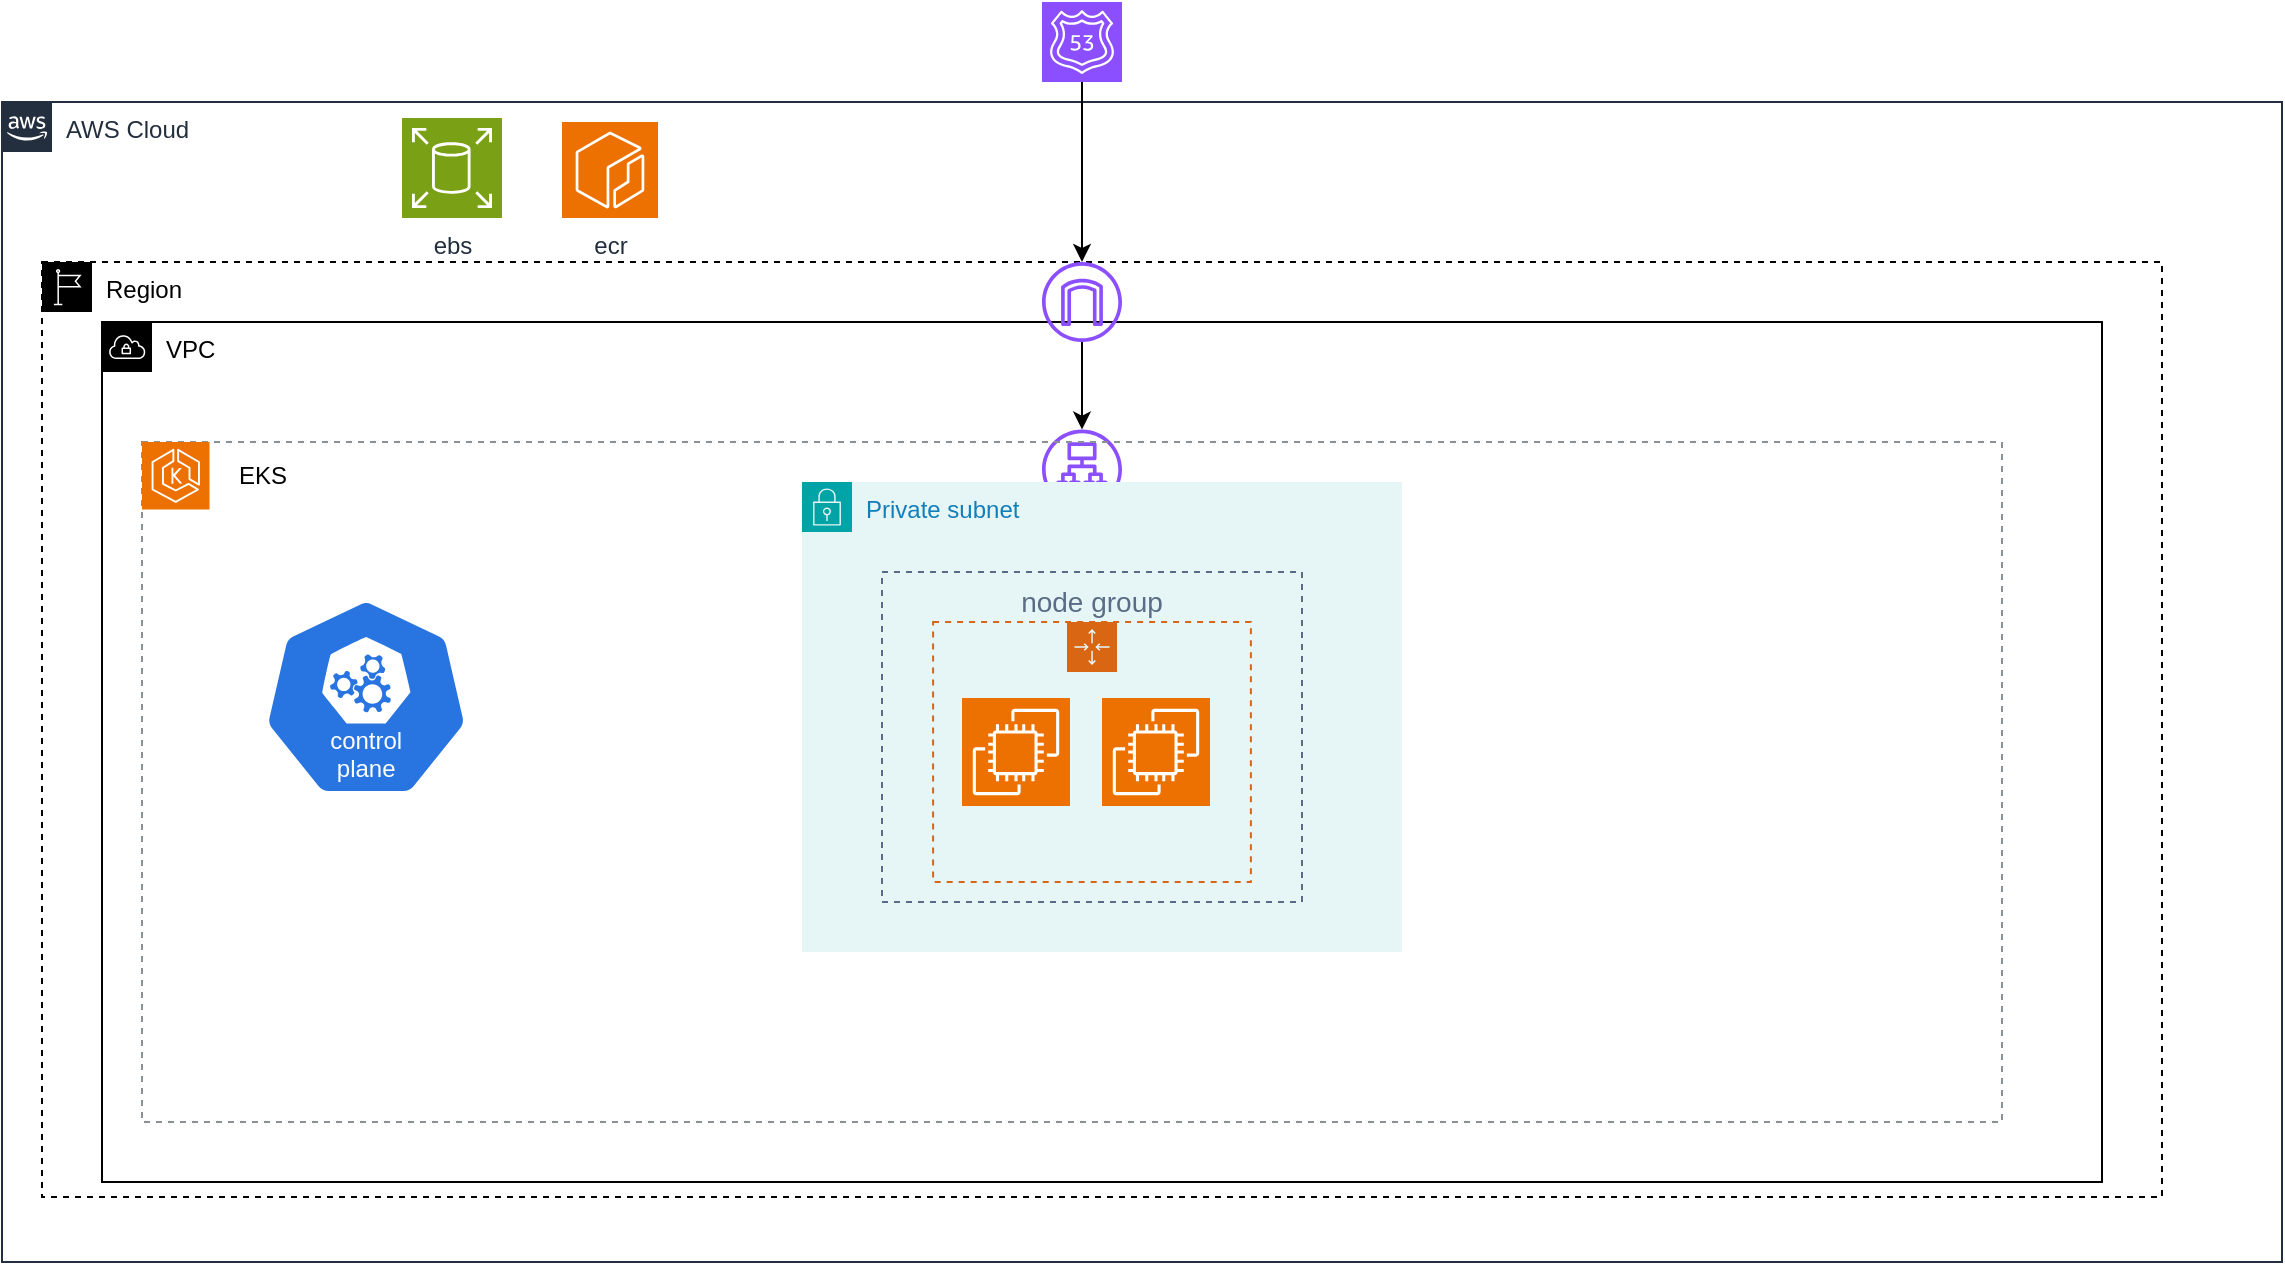<mxfile version="24.4.13" type="github">
  <diagram name="Page-1" id="YrjtGojnXMHZoEek04FM">
    <mxGraphModel dx="1639" dy="870" grid="1" gridSize="10" guides="1" tooltips="1" connect="1" arrows="1" fold="1" page="1" pageScale="1" pageWidth="1169" pageHeight="827" math="0" shadow="0">
      <root>
        <mxCell id="0" />
        <mxCell id="1" parent="0" />
        <mxCell id="CwKVGQXqHjELJEUgTROC-1" value="AWS Cloud" style="points=[[0,0],[0.25,0],[0.5,0],[0.75,0],[1,0],[1,0.25],[1,0.5],[1,0.75],[1,1],[0.75,1],[0.5,1],[0.25,1],[0,1],[0,0.75],[0,0.5],[0,0.25]];outlineConnect=0;gradientColor=none;html=1;whiteSpace=wrap;fontSize=12;fontStyle=0;container=0;pointerEvents=0;collapsible=0;recursiveResize=0;shape=mxgraph.aws4.group;grIcon=mxgraph.aws4.group_aws_cloud_alt;strokeColor=#232F3E;fillColor=none;verticalAlign=top;align=left;spacingLeft=30;fontColor=#232F3E;dashed=0;" parent="1" vertex="1">
          <mxGeometry x="70" y="140" width="1140" height="580" as="geometry" />
        </mxCell>
        <mxCell id="DCdKPgBX2rQhaYpY_Z1G-1" value="" style="sketch=0;points=[[0,0,0],[0.25,0,0],[0.5,0,0],[0.75,0,0],[1,0,0],[0,1,0],[0.25,1,0],[0.5,1,0],[0.75,1,0],[1,1,0],[0,0.25,0],[0,0.5,0],[0,0.75,0],[1,0.25,0],[1,0.5,0],[1,0.75,0]];outlineConnect=0;fontColor=#232F3E;fillColor=#8C4FFF;strokeColor=#ffffff;dashed=0;verticalLabelPosition=bottom;verticalAlign=top;align=center;html=1;fontSize=12;fontStyle=0;aspect=fixed;shape=mxgraph.aws4.resourceIcon;resIcon=mxgraph.aws4.route_53;" vertex="1" parent="1">
          <mxGeometry x="590" y="90" width="40" height="40" as="geometry" />
        </mxCell>
        <mxCell id="DCdKPgBX2rQhaYpY_Z1G-4" style="edgeStyle=orthogonalEdgeStyle;rounded=0;orthogonalLoop=1;jettySize=auto;html=1;exitX=0.5;exitY=1;exitDx=0;exitDy=0;exitPerimeter=0;" edge="1" parent="1" source="DCdKPgBX2rQhaYpY_Z1G-1" target="CwKVGQXqHjELJEUgTROC-10">
          <mxGeometry relative="1" as="geometry" />
        </mxCell>
        <mxCell id="CwKVGQXqHjELJEUgTROC-2" value="Region" style="sketch=0;outlineConnect=0;html=1;whiteSpace=wrap;fontSize=12;fontStyle=0;shape=mxgraph.aws4.group;grIcon=mxgraph.aws4.group_region;verticalAlign=top;align=left;spacingLeft=30;dashed=1;container=0;fillColor=none;" parent="1" vertex="1">
          <mxGeometry x="90" y="220" width="1060" height="467.5" as="geometry" />
        </mxCell>
        <mxCell id="CwKVGQXqHjELJEUgTROC-3" value="&lt;font color=&quot;#000000&quot;&gt;VPC&lt;/font&gt;" style="sketch=0;outlineConnect=0;gradientColor=none;html=1;whiteSpace=wrap;fontSize=12;fontStyle=0;shape=mxgraph.aws4.group;grIcon=mxgraph.aws4.group_vpc;strokeColor=#000000;fillColor=none;verticalAlign=top;align=left;spacingLeft=30;fontColor=#879196;dashed=0;container=0;" parent="1" vertex="1">
          <mxGeometry x="120" y="250" width="1000" height="430" as="geometry" />
        </mxCell>
        <mxCell id="CwKVGQXqHjELJEUgTROC-9" value="ecr" style="sketch=0;points=[[0,0,0],[0.25,0,0],[0.5,0,0],[0.75,0,0],[1,0,0],[0,1,0],[0.25,1,0],[0.5,1,0],[0.75,1,0],[1,1,0],[0,0.25,0],[0,0.5,0],[0,0.75,0],[1,0.25,0],[1,0.5,0],[1,0.75,0]];outlineConnect=0;fontColor=#232F3E;fillColor=#ED7100;strokeColor=#ffffff;dashed=0;verticalLabelPosition=bottom;verticalAlign=top;align=center;html=1;fontSize=12;fontStyle=0;aspect=fixed;shape=mxgraph.aws4.resourceIcon;resIcon=mxgraph.aws4.ecr;container=0;" parent="1" vertex="1">
          <mxGeometry x="350" y="150" width="48" height="48" as="geometry" />
        </mxCell>
        <mxCell id="CwKVGQXqHjELJEUgTROC-17" style="edgeStyle=none;rounded=0;orthogonalLoop=1;jettySize=auto;html=1;" parent="1" source="CwKVGQXqHjELJEUgTROC-10" target="CwKVGQXqHjELJEUgTROC-12" edge="1">
          <mxGeometry relative="1" as="geometry" />
        </mxCell>
        <mxCell id="CwKVGQXqHjELJEUgTROC-10" value="" style="sketch=0;outlineConnect=0;fontColor=#232F3E;gradientColor=none;fillColor=#8C4FFF;strokeColor=none;dashed=0;verticalLabelPosition=bottom;verticalAlign=top;align=center;html=1;fontSize=12;fontStyle=0;aspect=fixed;pointerEvents=1;shape=mxgraph.aws4.internet_gateway;container=0;" parent="1" vertex="1">
          <mxGeometry x="590" y="220" width="40" height="40" as="geometry" />
        </mxCell>
        <mxCell id="CwKVGQXqHjELJEUgTROC-12" value="" style="sketch=0;outlineConnect=0;fontColor=#232F3E;gradientColor=none;fillColor=#8C4FFF;strokeColor=none;dashed=0;verticalLabelPosition=bottom;verticalAlign=top;align=center;html=1;fontSize=12;fontStyle=0;aspect=fixed;pointerEvents=1;shape=mxgraph.aws4.application_load_balancer;container=0;" parent="1" vertex="1">
          <mxGeometry x="590" y="303.76" width="40" height="40" as="geometry" />
        </mxCell>
        <mxCell id="CwKVGQXqHjELJEUgTROC-6" value="" style="outlineConnect=0;gradientColor=none;html=1;whiteSpace=wrap;fontSize=12;fontStyle=0;strokeColor=#879196;fillColor=none;verticalAlign=top;align=center;fontColor=#879196;dashed=1;spacingTop=3;movable=0;resizable=0;rotatable=0;deletable=0;editable=0;locked=1;connectable=0;" parent="1" vertex="1">
          <mxGeometry x="140" y="310" width="930" height="340" as="geometry" />
        </mxCell>
        <mxCell id="CwKVGQXqHjELJEUgTROC-4" value="" style="sketch=0;points=[[0,0,0],[0.25,0,0],[0.5,0,0],[0.75,0,0],[1,0,0],[0,1,0],[0.25,1,0],[0.5,1,0],[0.75,1,0],[1,1,0],[0,0.25,0],[0,0.5,0],[0,0.75,0],[1,0.25,0],[1,0.5,0],[1,0.75,0]];outlineConnect=0;fontColor=#232F3E;fillColor=#ED7100;strokeColor=#ffffff;dashed=0;verticalLabelPosition=bottom;verticalAlign=top;align=center;html=1;fontSize=12;fontStyle=0;aspect=fixed;shape=mxgraph.aws4.resourceIcon;resIcon=mxgraph.aws4.eks;container=0;" parent="1" vertex="1">
          <mxGeometry x="140" y="310" width="33.759" height="33.759" as="geometry" />
        </mxCell>
        <mxCell id="CwKVGQXqHjELJEUgTROC-7" value="EKS" style="text;strokeColor=none;align=center;fillColor=none;html=1;verticalAlign=middle;whiteSpace=wrap;rounded=0;fontColor=default;container=0;" parent="1" vertex="1">
          <mxGeometry x="170.371" y="314.359" width="60.742" height="26.154" as="geometry" />
        </mxCell>
        <mxCell id="DCdKPgBX2rQhaYpY_Z1G-14" value="" style="group" vertex="1" connectable="0" parent="1">
          <mxGeometry x="470" y="330" width="300" height="235" as="geometry" />
        </mxCell>
        <mxCell id="DCdKPgBX2rQhaYpY_Z1G-13" value="Private subnet" style="points=[[0,0],[0.25,0],[0.5,0],[0.75,0],[1,0],[1,0.25],[1,0.5],[1,0.75],[1,1],[0.75,1],[0.5,1],[0.25,1],[0,1],[0,0.75],[0,0.5],[0,0.25]];outlineConnect=0;gradientColor=none;html=1;whiteSpace=wrap;fontSize=12;fontStyle=0;container=1;pointerEvents=0;collapsible=0;recursiveResize=0;shape=mxgraph.aws4.group;grIcon=mxgraph.aws4.group_security_group;grStroke=0;strokeColor=#00A4A6;fillColor=#E6F6F7;verticalAlign=top;align=left;spacingLeft=30;fontColor=#147EBA;dashed=0;" vertex="1" parent="DCdKPgBX2rQhaYpY_Z1G-14">
          <mxGeometry width="300" height="235" as="geometry" />
        </mxCell>
        <mxCell id="DCdKPgBX2rQhaYpY_Z1G-12" value="" style="group" vertex="1" connectable="0" parent="DCdKPgBX2rQhaYpY_Z1G-14">
          <mxGeometry x="40" y="45" width="210" height="165" as="geometry" />
        </mxCell>
        <mxCell id="DCdKPgBX2rQhaYpY_Z1G-8" value="&lt;font style=&quot;font-size: 14px;&quot;&gt;node group&lt;/font&gt;" style="fillColor=none;strokeColor=#5A6C86;dashed=1;verticalAlign=top;fontStyle=0;fontColor=#5A6C86;whiteSpace=wrap;html=1;" vertex="1" parent="DCdKPgBX2rQhaYpY_Z1G-12">
          <mxGeometry width="210" height="165" as="geometry" />
        </mxCell>
        <mxCell id="DCdKPgBX2rQhaYpY_Z1G-9" value="" style="points=[[0,0],[0.25,0],[0.5,0],[0.75,0],[1,0],[1,0.25],[1,0.5],[1,0.75],[1,1],[0.75,1],[0.5,1],[0.25,1],[0,1],[0,0.75],[0,0.5],[0,0.25]];outlineConnect=0;gradientColor=none;html=1;whiteSpace=wrap;fontSize=12;fontStyle=0;container=1;pointerEvents=0;collapsible=0;recursiveResize=0;shape=mxgraph.aws4.groupCenter;grIcon=mxgraph.aws4.group_auto_scaling_group;grStroke=1;strokeColor=#D86613;fillColor=none;verticalAlign=top;align=center;fontColor=#D86613;dashed=1;spacingTop=25;" vertex="1" parent="DCdKPgBX2rQhaYpY_Z1G-12">
          <mxGeometry x="25.55" y="25" width="158.89" height="130" as="geometry" />
        </mxCell>
        <mxCell id="DCdKPgBX2rQhaYpY_Z1G-11" value="" style="sketch=0;points=[[0,0,0],[0.25,0,0],[0.5,0,0],[0.75,0,0],[1,0,0],[0,1,0],[0.25,1,0],[0.5,1,0],[0.75,1,0],[1,1,0],[0,0.25,0],[0,0.5,0],[0,0.75,0],[1,0.25,0],[1,0.5,0],[1,0.75,0]];outlineConnect=0;fontColor=#232F3E;fillColor=#ED7100;strokeColor=#ffffff;dashed=0;verticalLabelPosition=bottom;verticalAlign=top;align=center;html=1;fontSize=12;fontStyle=0;aspect=fixed;shape=mxgraph.aws4.resourceIcon;resIcon=mxgraph.aws4.ec2;" vertex="1" parent="DCdKPgBX2rQhaYpY_Z1G-9">
          <mxGeometry x="84.45" y="38" width="54" height="54" as="geometry" />
        </mxCell>
        <mxCell id="DCdKPgBX2rQhaYpY_Z1G-10" value="" style="sketch=0;points=[[0,0,0],[0.25,0,0],[0.5,0,0],[0.75,0,0],[1,0,0],[0,1,0],[0.25,1,0],[0.5,1,0],[0.75,1,0],[1,1,0],[0,0.25,0],[0,0.5,0],[0,0.75,0],[1,0.25,0],[1,0.5,0],[1,0.75,0]];outlineConnect=0;fontColor=#232F3E;fillColor=#ED7100;strokeColor=#ffffff;dashed=0;verticalLabelPosition=bottom;verticalAlign=top;align=center;html=1;fontSize=12;fontStyle=0;aspect=fixed;shape=mxgraph.aws4.resourceIcon;resIcon=mxgraph.aws4.ec2;" vertex="1" parent="DCdKPgBX2rQhaYpY_Z1G-12">
          <mxGeometry x="40" y="63" width="54" height="54" as="geometry" />
        </mxCell>
        <mxCell id="DCdKPgBX2rQhaYpY_Z1G-15" value="" style="aspect=fixed;sketch=0;html=1;dashed=0;whitespace=wrap;verticalLabelPosition=bottom;verticalAlign=top;fillColor=#2875E2;strokeColor=#ffffff;points=[[0.005,0.63,0],[0.1,0.2,0],[0.9,0.2,0],[0.5,0,0],[0.995,0.63,0],[0.72,0.99,0],[0.5,1,0],[0.28,0.99,0]];shape=mxgraph.kubernetes.icon2;kubernetesLabel=1;prIcon=control_plane" vertex="1" parent="1">
          <mxGeometry x="200" y="387.5" width="104.17" height="100" as="geometry" />
        </mxCell>
        <mxCell id="DCdKPgBX2rQhaYpY_Z1G-17" value="ebs" style="sketch=0;points=[[0,0,0],[0.25,0,0],[0.5,0,0],[0.75,0,0],[1,0,0],[0,1,0],[0.25,1,0],[0.5,1,0],[0.75,1,0],[1,1,0],[0,0.25,0],[0,0.5,0],[0,0.75,0],[1,0.25,0],[1,0.5,0],[1,0.75,0]];outlineConnect=0;fontColor=#232F3E;fillColor=#7AA116;strokeColor=#ffffff;dashed=0;verticalLabelPosition=bottom;verticalAlign=top;align=center;html=1;fontSize=12;fontStyle=0;aspect=fixed;shape=mxgraph.aws4.resourceIcon;resIcon=mxgraph.aws4.elastic_block_store;" vertex="1" parent="1">
          <mxGeometry x="270" y="148" width="50" height="50" as="geometry" />
        </mxCell>
      </root>
    </mxGraphModel>
  </diagram>
</mxfile>
